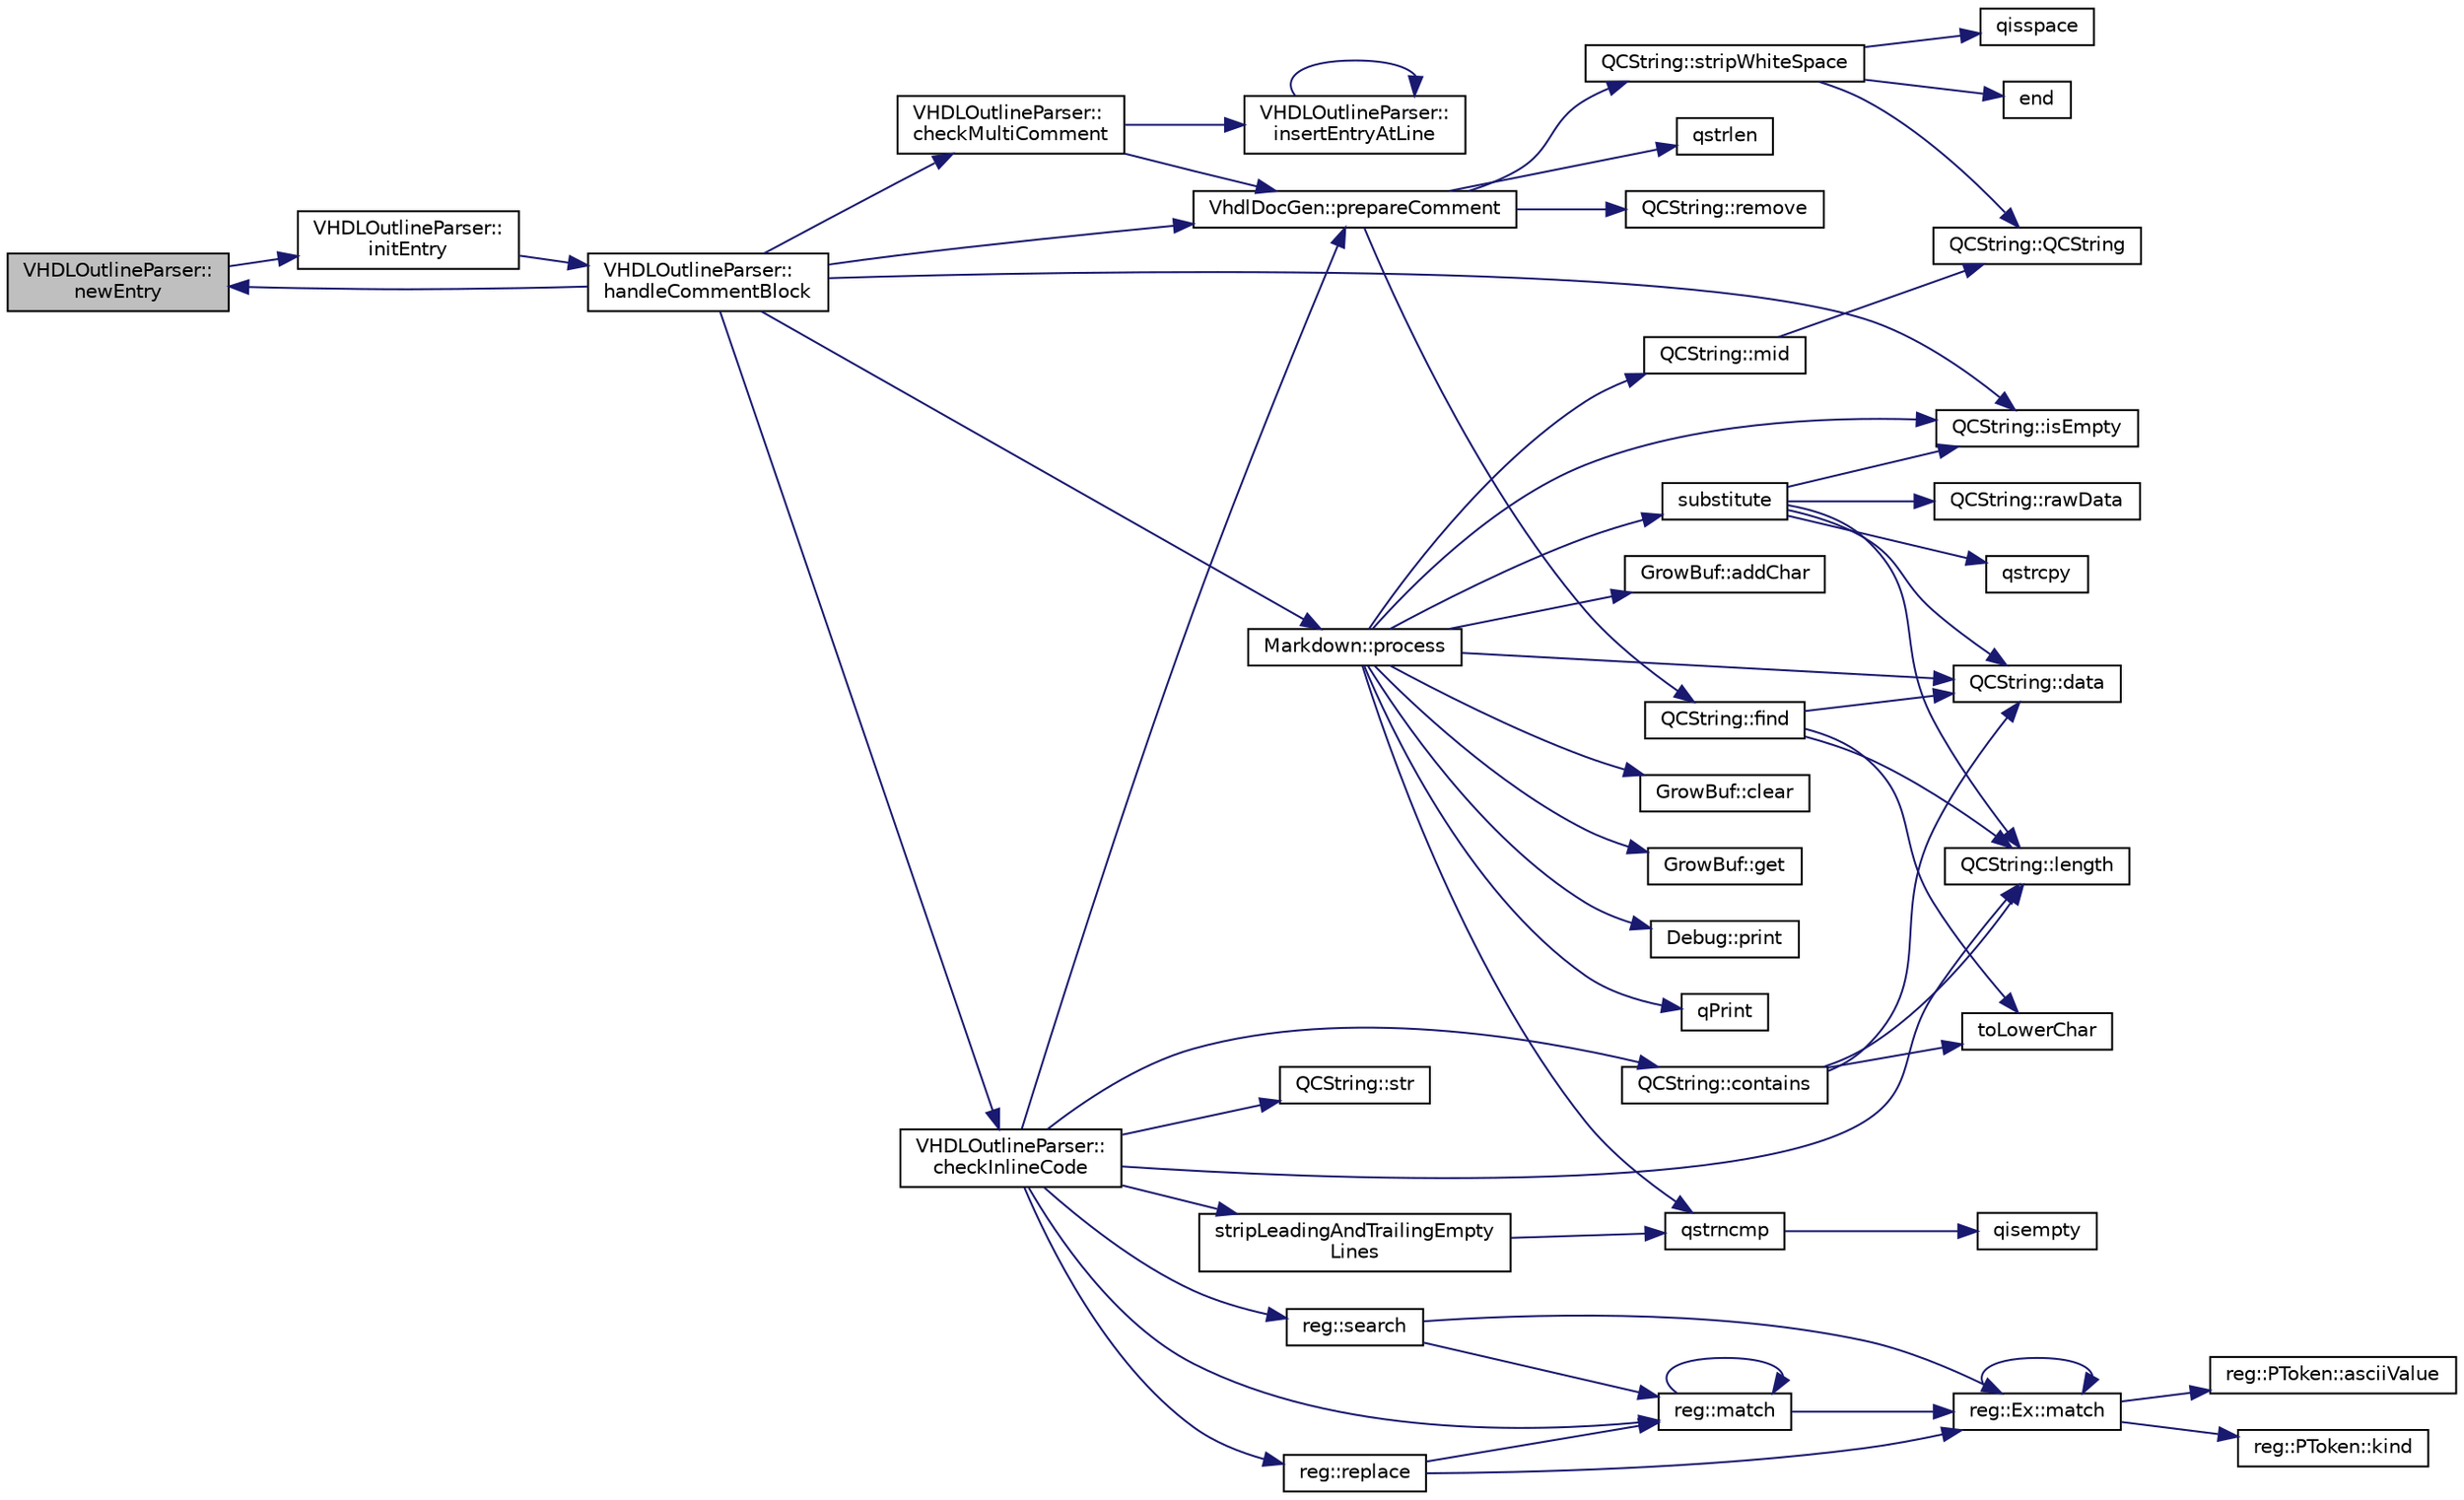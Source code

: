 digraph "VHDLOutlineParser::newEntry"
{
 // LATEX_PDF_SIZE
  edge [fontname="Helvetica",fontsize="10",labelfontname="Helvetica",labelfontsize="10"];
  node [fontname="Helvetica",fontsize="10",shape=record];
  rankdir="LR";
  Node1 [label="VHDLOutlineParser::\lnewEntry",height=0.2,width=0.4,color="black", fillcolor="grey75", style="filled", fontcolor="black",tooltip=" "];
  Node1 -> Node2 [color="midnightblue",fontsize="10",style="solid"];
  Node2 [label="VHDLOutlineParser::\linitEntry",height=0.2,width=0.4,color="black", fillcolor="white", style="filled",URL="$classVHDLOutlineParser.html#a9ecb445c39b769e5602ca96de2e93323",tooltip=" "];
  Node2 -> Node3 [color="midnightblue",fontsize="10",style="solid"];
  Node3 [label="VHDLOutlineParser::\lhandleCommentBlock",height=0.2,width=0.4,color="black", fillcolor="white", style="filled",URL="$classVHDLOutlineParser.html#a3df5816f7dcd092e39a99ebaf9b983cf",tooltip=" "];
  Node3 -> Node4 [color="midnightblue",fontsize="10",style="solid"];
  Node4 [label="VHDLOutlineParser::\lcheckInlineCode",height=0.2,width=0.4,color="black", fillcolor="white", style="filled",URL="$classVHDLOutlineParser.html#a18ea453a7fdcb15b665135112de6ff06",tooltip=" "];
  Node4 -> Node5 [color="midnightblue",fontsize="10",style="solid"];
  Node5 [label="QCString::contains",height=0.2,width=0.4,color="black", fillcolor="white", style="filled",URL="$classQCString.html#aeeedb2810a85c682c2f2a86bcd2355a7",tooltip=" "];
  Node5 -> Node6 [color="midnightblue",fontsize="10",style="solid"];
  Node6 [label="QCString::data",height=0.2,width=0.4,color="black", fillcolor="white", style="filled",URL="$classQCString.html#ac3aa3ac1a1c36d3305eba22a2eb0d098",tooltip=" "];
  Node5 -> Node7 [color="midnightblue",fontsize="10",style="solid"];
  Node7 [label="QCString::length",height=0.2,width=0.4,color="black", fillcolor="white", style="filled",URL="$classQCString.html#ac52596733e9110b778019946d73fb268",tooltip=" "];
  Node5 -> Node8 [color="midnightblue",fontsize="10",style="solid"];
  Node8 [label="toLowerChar",height=0.2,width=0.4,color="black", fillcolor="white", style="filled",URL="$qcstring_8cpp.html#a4e545641f98651d4fb8299b407721f9b",tooltip=" "];
  Node4 -> Node7 [color="midnightblue",fontsize="10",style="solid"];
  Node4 -> Node9 [color="midnightblue",fontsize="10",style="solid"];
  Node9 [label="reg::match",height=0.2,width=0.4,color="black", fillcolor="white", style="filled",URL="$namespacereg.html#a1a29dcc7e2ccf462503adc5d496881ae",tooltip=" "];
  Node9 -> Node9 [color="midnightblue",fontsize="10",style="solid"];
  Node9 -> Node10 [color="midnightblue",fontsize="10",style="solid"];
  Node10 [label="reg::Ex::match",height=0.2,width=0.4,color="black", fillcolor="white", style="filled",URL="$classreg_1_1Ex.html#a9fc6293038a87e8995a13c0fdfd11499",tooltip=" "];
  Node10 -> Node11 [color="midnightblue",fontsize="10",style="solid"];
  Node11 [label="reg::PToken::asciiValue",height=0.2,width=0.4,color="black", fillcolor="white", style="filled",URL="$classreg_1_1PToken.html#a34589c92a4e8ff59eb14c5536e760929",tooltip=" "];
  Node10 -> Node12 [color="midnightblue",fontsize="10",style="solid"];
  Node12 [label="reg::PToken::kind",height=0.2,width=0.4,color="black", fillcolor="white", style="filled",URL="$classreg_1_1PToken.html#a5b947291aff91a346d6526074989a9fa",tooltip=" "];
  Node10 -> Node10 [color="midnightblue",fontsize="10",style="solid"];
  Node4 -> Node13 [color="midnightblue",fontsize="10",style="solid"];
  Node13 [label="VhdlDocGen::prepareComment",height=0.2,width=0.4,color="black", fillcolor="white", style="filled",URL="$classVhdlDocGen.html#a802a7b8116fa1b8b46895c25a32c5677",tooltip=" "];
  Node13 -> Node14 [color="midnightblue",fontsize="10",style="solid"];
  Node14 [label="QCString::find",height=0.2,width=0.4,color="black", fillcolor="white", style="filled",URL="$classQCString.html#a0182ece6b76dad6475dafb53e2faaf10",tooltip=" "];
  Node14 -> Node6 [color="midnightblue",fontsize="10",style="solid"];
  Node14 -> Node7 [color="midnightblue",fontsize="10",style="solid"];
  Node14 -> Node8 [color="midnightblue",fontsize="10",style="solid"];
  Node13 -> Node15 [color="midnightblue",fontsize="10",style="solid"];
  Node15 [label="qstrlen",height=0.2,width=0.4,color="black", fillcolor="white", style="filled",URL="$qcstring_8h.html#a11e5896f8590cc97ce6be8f23f13c5f0",tooltip=" "];
  Node13 -> Node16 [color="midnightblue",fontsize="10",style="solid"];
  Node16 [label="QCString::remove",height=0.2,width=0.4,color="black", fillcolor="white", style="filled",URL="$classQCString.html#a66f15f4dde9edaf0aac741fa7d57bae8",tooltip=" "];
  Node13 -> Node17 [color="midnightblue",fontsize="10",style="solid"];
  Node17 [label="QCString::stripWhiteSpace",height=0.2,width=0.4,color="black", fillcolor="white", style="filled",URL="$classQCString.html#a66269a694d9e6961bfd145bb4ca72f42",tooltip="returns a copy of this string with leading and trailing whitespace removed"];
  Node17 -> Node18 [color="midnightblue",fontsize="10",style="solid"];
  Node18 [label="end",height=0.2,width=0.4,color="black", fillcolor="white", style="filled",URL="$dir_8cpp.html#abb4720f72b574f81dc4f7aea0e653a64",tooltip=" "];
  Node17 -> Node19 [color="midnightblue",fontsize="10",style="solid"];
  Node19 [label="QCString::QCString",height=0.2,width=0.4,color="black", fillcolor="white", style="filled",URL="$classQCString.html#ad691e1087cc03e14e00d1147ae0ecab7",tooltip=" "];
  Node17 -> Node20 [color="midnightblue",fontsize="10",style="solid"];
  Node20 [label="qisspace",height=0.2,width=0.4,color="black", fillcolor="white", style="filled",URL="$qcstring_8h.html#a77c877f20c7388af72f6a936072b5109",tooltip=" "];
  Node4 -> Node21 [color="midnightblue",fontsize="10",style="solid"];
  Node21 [label="reg::replace",height=0.2,width=0.4,color="black", fillcolor="white", style="filled",URL="$namespacereg.html#a5f59e75927731a22be2be5e4d91075b1",tooltip=" "];
  Node21 -> Node9 [color="midnightblue",fontsize="10",style="solid"];
  Node21 -> Node10 [color="midnightblue",fontsize="10",style="solid"];
  Node4 -> Node22 [color="midnightblue",fontsize="10",style="solid"];
  Node22 [label="reg::search",height=0.2,width=0.4,color="black", fillcolor="white", style="filled",URL="$namespacereg.html#a66de3a25d4b9ff13d33f4d3e416fb948",tooltip=" "];
  Node22 -> Node9 [color="midnightblue",fontsize="10",style="solid"];
  Node22 -> Node10 [color="midnightblue",fontsize="10",style="solid"];
  Node4 -> Node23 [color="midnightblue",fontsize="10",style="solid"];
  Node23 [label="QCString::str",height=0.2,width=0.4,color="black", fillcolor="white", style="filled",URL="$classQCString.html#a9824b07232eea418ab3b3e7dc3178eec",tooltip=" "];
  Node4 -> Node24 [color="midnightblue",fontsize="10",style="solid"];
  Node24 [label="stripLeadingAndTrailingEmpty\lLines",height=0.2,width=0.4,color="black", fillcolor="white", style="filled",URL="$util_8cpp.html#ad0b372f3669056d6a88f41daeb3a3865",tooltip=" "];
  Node24 -> Node25 [color="midnightblue",fontsize="10",style="solid"];
  Node25 [label="qstrncmp",height=0.2,width=0.4,color="black", fillcolor="white", style="filled",URL="$qcstring_8h.html#a19faae287d13ccea75b1d5a0eb110d97",tooltip=" "];
  Node25 -> Node26 [color="midnightblue",fontsize="10",style="solid"];
  Node26 [label="qisempty",height=0.2,width=0.4,color="black", fillcolor="white", style="filled",URL="$qcstring_8h.html#aca1b05428632dc155c2f19349302c055",tooltip=" "];
  Node3 -> Node27 [color="midnightblue",fontsize="10",style="solid"];
  Node27 [label="VHDLOutlineParser::\lcheckMultiComment",height=0.2,width=0.4,color="black", fillcolor="white", style="filled",URL="$classVHDLOutlineParser.html#ab3687656c1045cb4c1c5177bbab2c83e",tooltip=" "];
  Node27 -> Node28 [color="midnightblue",fontsize="10",style="solid"];
  Node28 [label="VHDLOutlineParser::\linsertEntryAtLine",height=0.2,width=0.4,color="black", fillcolor="white", style="filled",URL="$classVHDLOutlineParser.html#a745036e883331351a306bae43e27c1a4",tooltip=" "];
  Node28 -> Node28 [color="midnightblue",fontsize="10",style="solid"];
  Node27 -> Node13 [color="midnightblue",fontsize="10",style="solid"];
  Node3 -> Node29 [color="midnightblue",fontsize="10",style="solid"];
  Node29 [label="QCString::isEmpty",height=0.2,width=0.4,color="black", fillcolor="white", style="filled",URL="$classQCString.html#a621c4090d69ad7d05ef8e5234376c3d8",tooltip=" "];
  Node3 -> Node1 [color="midnightblue",fontsize="10",style="solid"];
  Node3 -> Node13 [color="midnightblue",fontsize="10",style="solid"];
  Node3 -> Node30 [color="midnightblue",fontsize="10",style="solid"];
  Node30 [label="Markdown::process",height=0.2,width=0.4,color="black", fillcolor="white", style="filled",URL="$classMarkdown.html#ad40652cc4db61282f2b0ef5202927d10",tooltip=" "];
  Node30 -> Node31 [color="midnightblue",fontsize="10",style="solid"];
  Node31 [label="GrowBuf::addChar",height=0.2,width=0.4,color="black", fillcolor="white", style="filled",URL="$classGrowBuf.html#a46b4677f555d2abc718f26e71a59efda",tooltip=" "];
  Node30 -> Node32 [color="midnightblue",fontsize="10",style="solid"];
  Node32 [label="GrowBuf::clear",height=0.2,width=0.4,color="black", fillcolor="white", style="filled",URL="$classGrowBuf.html#a7aadcbc3d02fe6e01acf45d892cff0ba",tooltip=" "];
  Node30 -> Node6 [color="midnightblue",fontsize="10",style="solid"];
  Node30 -> Node33 [color="midnightblue",fontsize="10",style="solid"];
  Node33 [label="GrowBuf::get",height=0.2,width=0.4,color="black", fillcolor="white", style="filled",URL="$classGrowBuf.html#a88d6408723b8c1a58187f24da81dfd5e",tooltip=" "];
  Node30 -> Node29 [color="midnightblue",fontsize="10",style="solid"];
  Node30 -> Node34 [color="midnightblue",fontsize="10",style="solid"];
  Node34 [label="QCString::mid",height=0.2,width=0.4,color="black", fillcolor="white", style="filled",URL="$classQCString.html#a27136caf9c0bc4daca574cda6f113551",tooltip=" "];
  Node34 -> Node19 [color="midnightblue",fontsize="10",style="solid"];
  Node30 -> Node35 [color="midnightblue",fontsize="10",style="solid"];
  Node35 [label="Debug::print",height=0.2,width=0.4,color="black", fillcolor="white", style="filled",URL="$classDebug.html#a5d86ffebf96f9f75b6c957db5f831da3",tooltip=" "];
  Node30 -> Node36 [color="midnightblue",fontsize="10",style="solid"];
  Node36 [label="qPrint",height=0.2,width=0.4,color="black", fillcolor="white", style="filled",URL="$qcstring_8h.html#a9851ebb5ae2f65b4d2b1d08421edbfd2",tooltip=" "];
  Node30 -> Node25 [color="midnightblue",fontsize="10",style="solid"];
  Node30 -> Node37 [color="midnightblue",fontsize="10",style="solid"];
  Node37 [label="substitute",height=0.2,width=0.4,color="black", fillcolor="white", style="filled",URL="$qcstring_8cpp.html#a99187f0723aa35b7f06be3a5506b1285",tooltip="substitute all occurrences of src in s by dst"];
  Node37 -> Node6 [color="midnightblue",fontsize="10",style="solid"];
  Node37 -> Node29 [color="midnightblue",fontsize="10",style="solid"];
  Node37 -> Node7 [color="midnightblue",fontsize="10",style="solid"];
  Node37 -> Node38 [color="midnightblue",fontsize="10",style="solid"];
  Node38 [label="qstrcpy",height=0.2,width=0.4,color="black", fillcolor="white", style="filled",URL="$qcstring_8h.html#ac32a77e081e980d3a32c45578b7be389",tooltip=" "];
  Node37 -> Node39 [color="midnightblue",fontsize="10",style="solid"];
  Node39 [label="QCString::rawData",height=0.2,width=0.4,color="black", fillcolor="white", style="filled",URL="$classQCString.html#a5f5c9dc172d638c8d7b07010d100117a",tooltip=" "];
}

